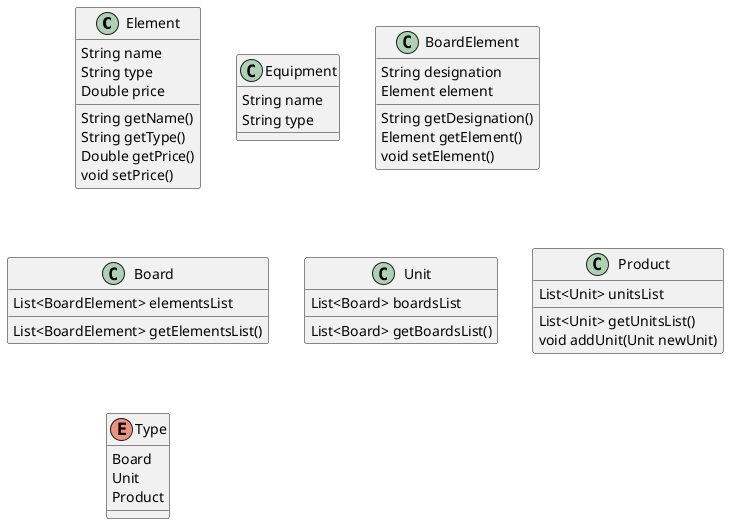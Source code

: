 @startuml
'https://plantuml.com/class-diagram
Class Element{
 String name
 String type
 Double price
 String getName()
 String getType()
 Double getPrice()
 void setPrice()
}

Class Equipment{
  String name
  String type
}

Class BoardElement{
 String designation
 Element element
 String getDesignation()
 Element getElement()
 void setElement()
}

Class Board{
 List<BoardElement> elementsList
 List<BoardElement> getElementsList()
}

Class Unit{
 List<Board> boardsList
 List<Board> getBoardsList()
}

Class Product{
 List<Unit> unitsList
 List<Unit> getUnitsList()
 void addUnit(Unit newUnit)
}

Enum Type{
 Board
 Unit
 Product
}
@enduml